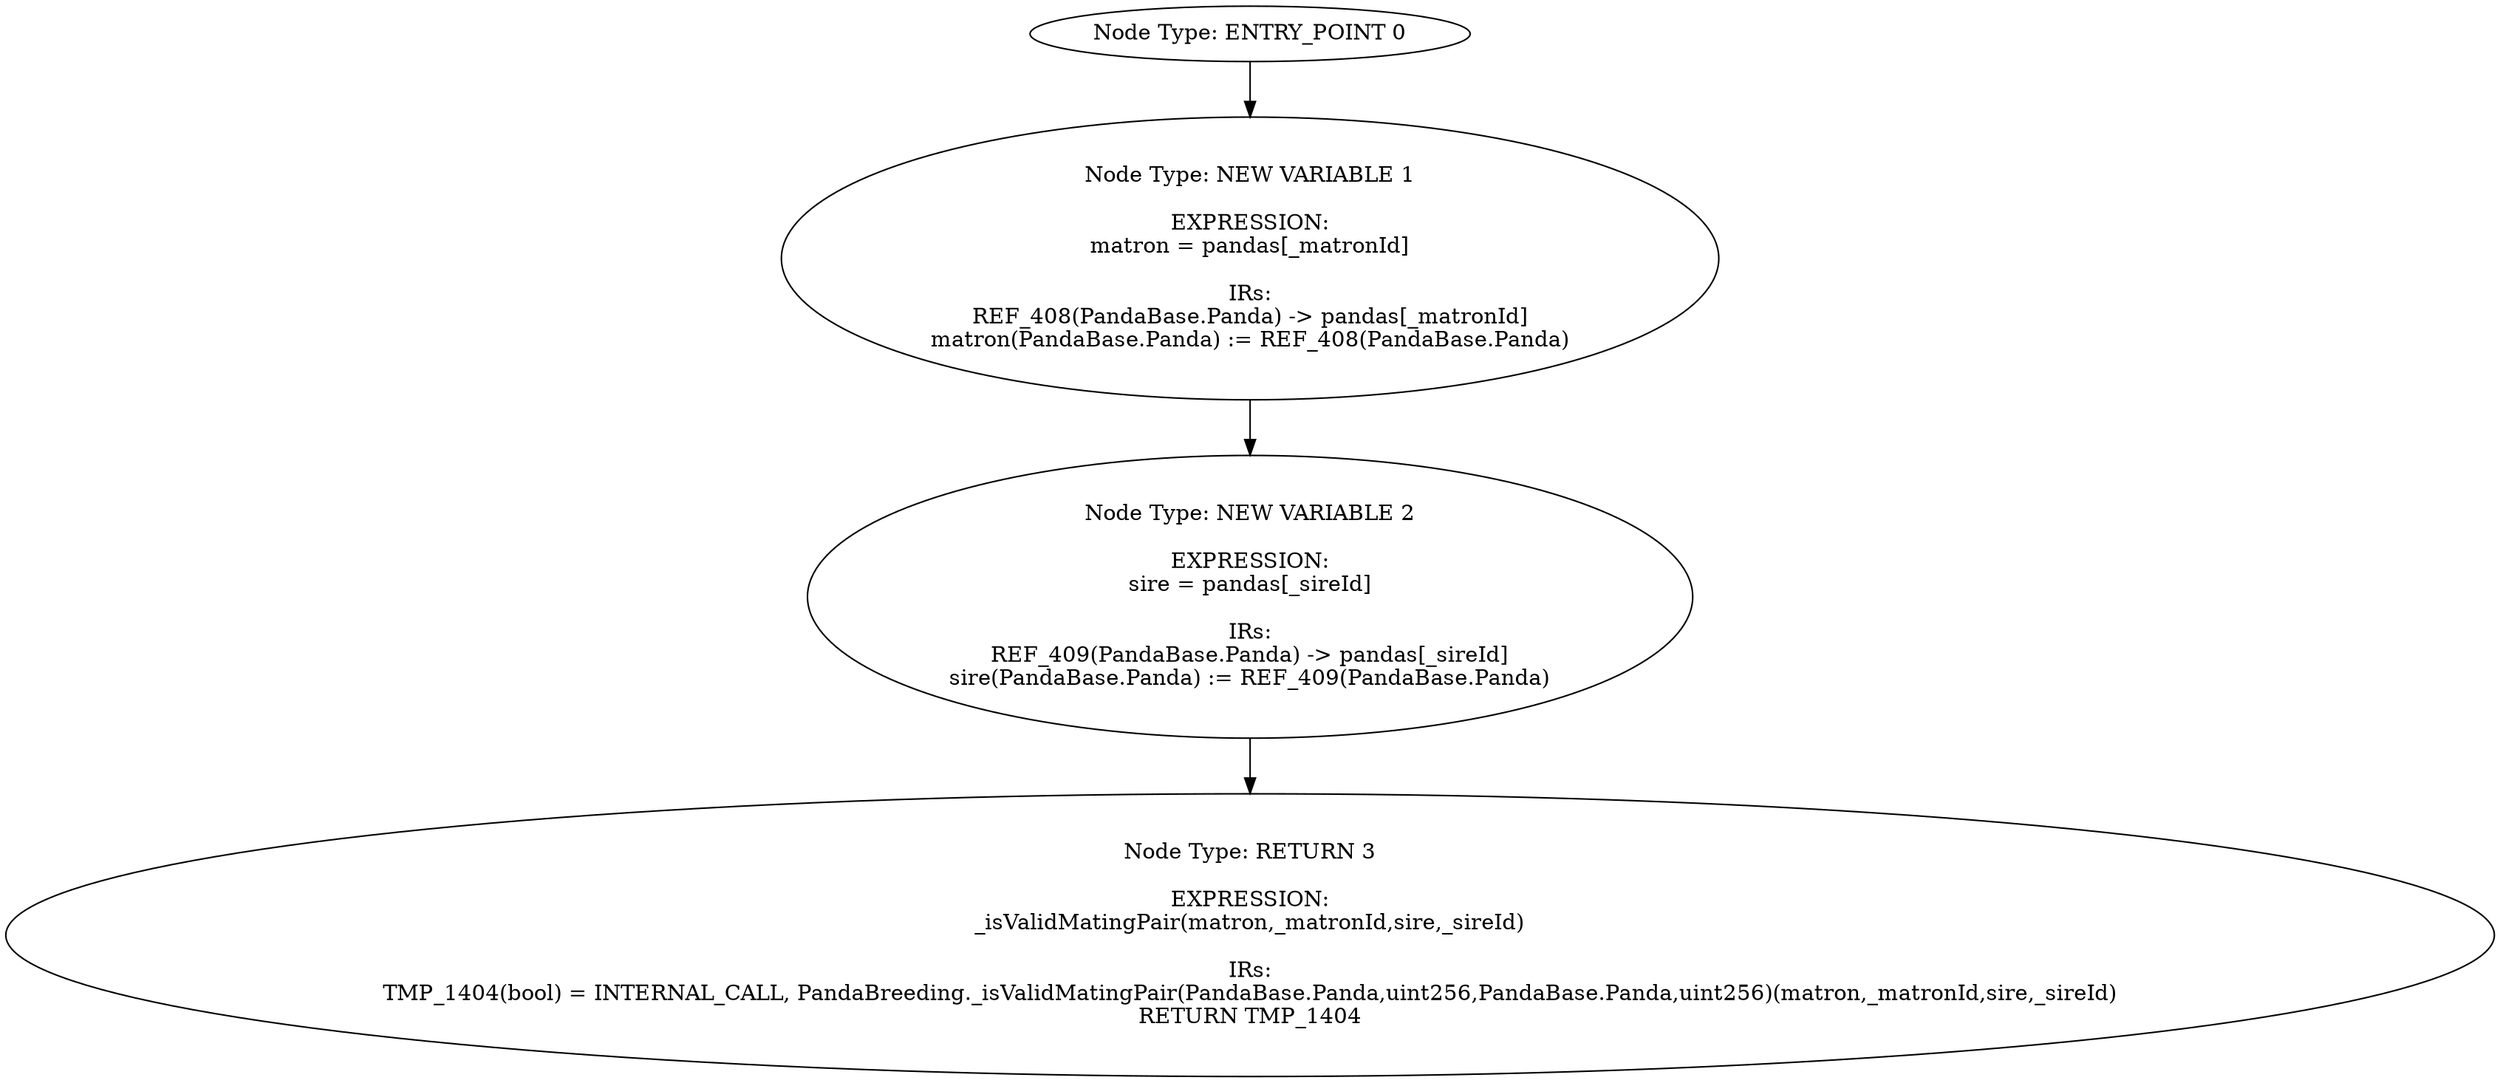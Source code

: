 digraph{
0[label="Node Type: ENTRY_POINT 0
"];
0->1;
1[label="Node Type: NEW VARIABLE 1

EXPRESSION:
matron = pandas[_matronId]

IRs:
REF_408(PandaBase.Panda) -> pandas[_matronId]
matron(PandaBase.Panda) := REF_408(PandaBase.Panda)"];
1->2;
2[label="Node Type: NEW VARIABLE 2

EXPRESSION:
sire = pandas[_sireId]

IRs:
REF_409(PandaBase.Panda) -> pandas[_sireId]
sire(PandaBase.Panda) := REF_409(PandaBase.Panda)"];
2->3;
3[label="Node Type: RETURN 3

EXPRESSION:
_isValidMatingPair(matron,_matronId,sire,_sireId)

IRs:
TMP_1404(bool) = INTERNAL_CALL, PandaBreeding._isValidMatingPair(PandaBase.Panda,uint256,PandaBase.Panda,uint256)(matron,_matronId,sire,_sireId)
RETURN TMP_1404"];
}
